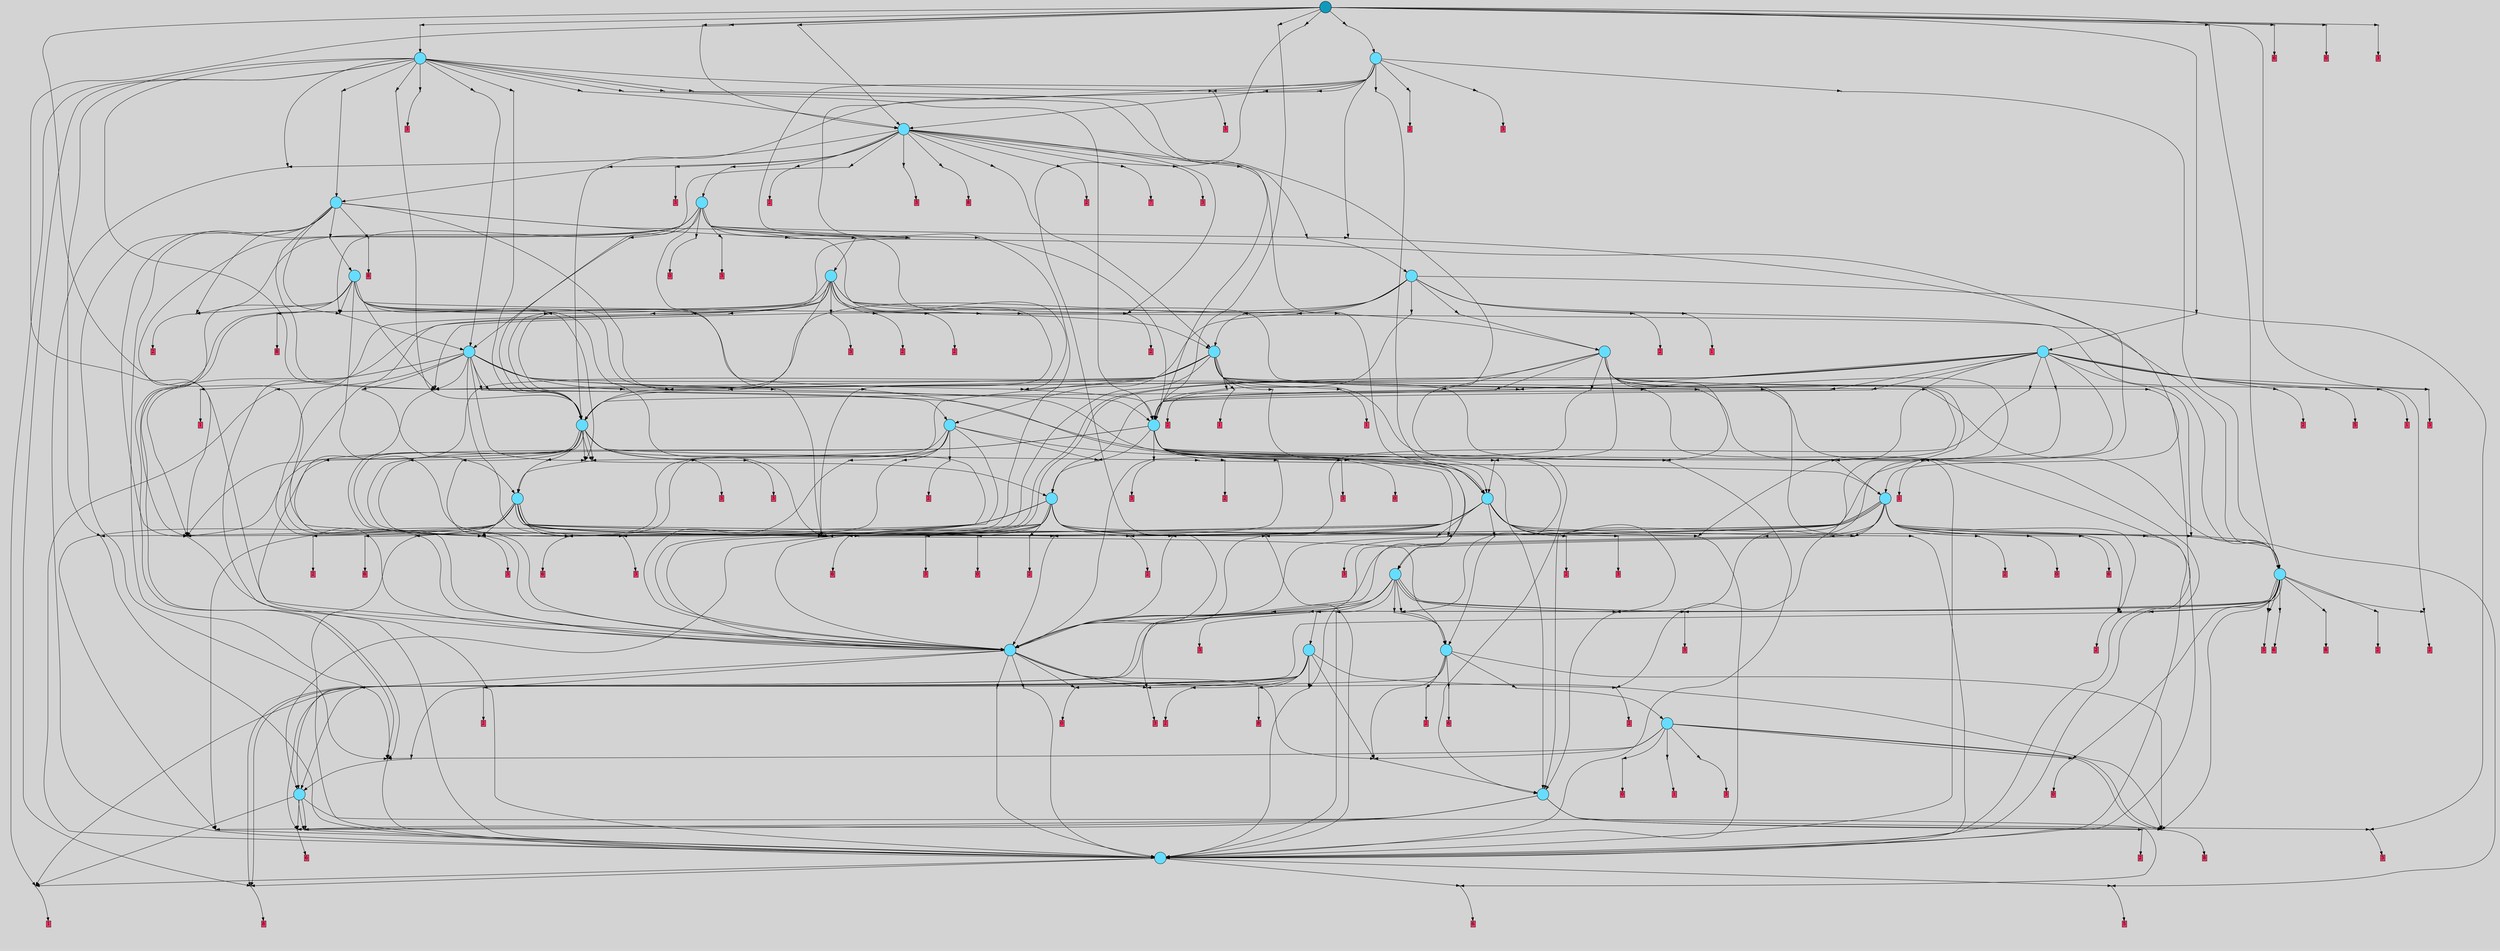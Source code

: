 // File exported with GEGELATI v1.3.1
// On the 2024-07-13 03:20:33
// With the MARL::MarlTPGGraphDotExporter
digraph{
	graph[pad = "0.212, 0.055" bgcolor = lightgray]
	node[shape=circle style = filled label = ""]
		T28 [fillcolor="#66ddff"]
		T52 [fillcolor="#66ddff"]
		T77 [fillcolor="#66ddff"]
		T126 [fillcolor="#66ddff"]
		T138 [fillcolor="#66ddff"]
		T139 [fillcolor="#66ddff"]
		T142 [fillcolor="#66ddff"]
		T190 [fillcolor="#66ddff"]
		T202 [fillcolor="#66ddff"]
		T286 [fillcolor="#66ddff"]
		T292 [fillcolor="#66ddff"]
		T302 [fillcolor="#66ddff"]
		T318 [fillcolor="#66ddff"]
		T358 [fillcolor="#66ddff"]
		T359 [fillcolor="#66ddff"]
		T365 [fillcolor="#66ddff"]
		T396 [fillcolor="#66ddff"]
		T469 [fillcolor="#66ddff"]
		T512 [fillcolor="#66ddff"]
		T540 [fillcolor="#66ddff"]
		T612 [fillcolor="#66ddff"]
		T687 [fillcolor="#66ddff"]
		T718 [fillcolor="#66ddff"]
		T722 [fillcolor="#66ddff"]
		T761 [fillcolor="#66ddff"]
		T864 [fillcolor="#66ddff"]
		T913 [fillcolor="#66ddff"]
		T965 [fillcolor="#66ddff"]
		T998 [fillcolor="#1199bb"]
		P28957 [fillcolor="#cccccc" shape=point] //
		I28957 [shape=box style=invis label="1|0&0|2#2|7&#92;n"]
		P28957 -> I28957[style=invis]
		A13065 [fillcolor="#ff3366" shape=box margin=0.03 width=0 height=0 label="6"]
		T28 -> P28957 -> A13065
		P28958 [fillcolor="#cccccc" shape=point] //
		I28958 [shape=box style=invis label="1|1&3|2#1|0&#92;n4|7&0|2#3|0&#92;n1|1&0|2#3|2&#92;n3|1&3|2#2|5&#92;n4|0&2|2#2|5&#92;n8|6&4|2#4|2&#92;n8|1&1|1#0|0&#92;n4|4&0|4#1|2&#92;n8|6&4|5#2|6&#92;n5|4&0|5#0|1&#92;n"]
		P28958 -> I28958[style=invis]
		A13066 [fillcolor="#ff3366" shape=box margin=0.03 width=0 height=0 label="1"]
		T28 -> P28958 -> A13066
		P28959 [fillcolor="#cccccc" shape=point] //
		I28959 [shape=box style=invis label="5|6&0|5#0|1&#92;n4|0&0|2#3|0&#92;n1|1&3|2#1|0&#92;n1|6&0|2#3|2&#92;n8|6&4|2#4|2&#92;n3|1&3|2#1|5&#92;n8|1&1|1#0|0&#92;n8|6&4|5#2|6&#92;n2|4&4|0#4|6&#92;n0|6&3|1#0|3&#92;n"]
		P28959 -> I28959[style=invis]
		A13067 [fillcolor="#ff3366" shape=box margin=0.03 width=0 height=0 label="8"]
		T28 -> P28959 -> A13067
		P28960 [fillcolor="#cccccc" shape=point] //
		I28960 [shape=box style=invis label="0|5&4|0#3|6&#92;n8|1&0|1#2|4&#92;n0|5&2|2#2|0&#92;n"]
		P28960 -> I28960[style=invis]
		A13068 [fillcolor="#ff3366" shape=box margin=0.03 width=0 height=0 label="5"]
		T28 -> P28960 -> A13068
		T52 -> P28958
		T52 -> P28957
		P28961 [fillcolor="#cccccc" shape=point] //
		I28961 [shape=box style=invis label="4|0&2|1#1|3&#92;n1|3&1|6#4|1&#92;n"]
		P28961 -> I28961[style=invis]
		T52 -> P28961 -> T28
		P28962 [fillcolor="#cccccc" shape=point] //
		I28962 [shape=box style=invis label="1|0&2|2#2|7&#92;n8|3&3|2#3|5&#92;n"]
		P28962 -> I28962[style=invis]
		A13069 [fillcolor="#ff3366" shape=box margin=0.03 width=0 height=0 label="6"]
		T52 -> P28962 -> A13069
		T52 -> P28961
		P28963 [fillcolor="#cccccc" shape=point] //
		I28963 [shape=box style=invis label="6|1&3|1#4|6&#92;n4|0&0|4#0|5&#92;n4|7&2|7#4|1&#92;n1|5&3|0#3|2&#92;n6|4&0|6#1|1&#92;n6|2&4|5#1|3&#92;n"]
		P28963 -> I28963[style=invis]
		A13070 [fillcolor="#ff3366" shape=box margin=0.03 width=0 height=0 label="2"]
		T77 -> P28963 -> A13070
		P28964 [fillcolor="#cccccc" shape=point] //
		I28964 [shape=box style=invis label="0|5&3|6#0|3&#92;n1|0&2|7#2|6&#92;n"]
		P28964 -> I28964[style=invis]
		T77 -> P28964 -> T28
		P28965 [fillcolor="#cccccc" shape=point] //
		I28965 [shape=box style=invis label="2|4&2|2#0|5&#92;n8|3&4|3#0|0&#92;n5|3&1|1#4|6&#92;n2|0&2|7#4|4&#92;n0|1&4|0#2|2&#92;n"]
		P28965 -> I28965[style=invis]
		A13071 [fillcolor="#ff3366" shape=box margin=0.03 width=0 height=0 label="8"]
		T77 -> P28965 -> A13071
		P28966 [fillcolor="#cccccc" shape=point] //
		I28966 [shape=box style=invis label="0|2&2|0#0|7&#92;n1|3&3|4#1|1&#92;n"]
		P28966 -> I28966[style=invis]
		A13072 [fillcolor="#ff3366" shape=box margin=0.03 width=0 height=0 label="3"]
		T77 -> P28966 -> A13072
		T77 -> P28962
		T77 -> P28961
		T126 -> P28965
		P28967 [fillcolor="#cccccc" shape=point] //
		I28967 [shape=box style=invis label="0|5&4|3#1|2&#92;n8|7&4|5#1|1&#92;n0|0&4|0#0|5&#92;n6|4&4|1#1|3&#92;n7|7&0|7#2|4&#92;n1|3&4|3#1|5&#92;n8|4&1|7#4|6&#92;n5|5&3|0#2|2&#92;n3|4&3|0#2|5&#92;n"]
		P28967 -> I28967[style=invis]
		T126 -> P28967 -> T28
		P28968 [fillcolor="#cccccc" shape=point] //
		I28968 [shape=box style=invis label="3|6&3|5#4|0&#92;n7|4&4|6#0|7&#92;n1|5&4|1#2|7&#92;n1|2&3|5#1|2&#92;n3|2&4|2#2|3&#92;n7|1&2|5#0|5&#92;n2|0&1|6#2|1&#92;n3|6&4|4#3|7&#92;n"]
		P28968 -> I28968[style=invis]
		A13073 [fillcolor="#ff3366" shape=box margin=0.03 width=0 height=0 label="0"]
		T126 -> P28968 -> A13073
		P28969 [fillcolor="#cccccc" shape=point] //
		I28969 [shape=box style=invis label="7|1&2|5#0|5&#92;n1|5&4|1#2|7&#92;n1|2&1|5#1|2&#92;n3|2&4|2#2|3&#92;n7|4&4|6#0|7&#92;n6|4&3|4#2|6&#92;n2|0&1|6#2|1&#92;n3|6&4|4#3|7&#92;n"]
		P28969 -> I28969[style=invis]
		A13074 [fillcolor="#ff3366" shape=box margin=0.03 width=0 height=0 label="0"]
		T126 -> P28969 -> A13074
		P28970 [fillcolor="#cccccc" shape=point] //
		I28970 [shape=box style=invis label="5|3&2|1#4|6&#92;n2|4&2|2#0|5&#92;n2|0&2|2#4|4&#92;n6|7&1|5#2|3&#92;n4|4&4|6#3|0&#92;n"]
		P28970 -> I28970[style=invis]
		T126 -> P28970 -> T77
		P28971 [fillcolor="#cccccc" shape=point] //
		I28971 [shape=box style=invis label="6|7&2|6#0|4&#92;n4|5&3|6#2|3&#92;n7|0&2|3#1|6&#92;n"]
		P28971 -> I28971[style=invis]
		A13075 [fillcolor="#ff3366" shape=box margin=0.03 width=0 height=0 label="1"]
		T126 -> P28971 -> A13075
		P28972 [fillcolor="#cccccc" shape=point] //
		I28972 [shape=box style=invis label="8|4&1|7#3|7&#92;n7|0&2|1#0|5&#92;n4|6&0|6#2|7&#92;n1|3&2|3#2|3&#92;n"]
		P28972 -> I28972[style=invis]
		A13076 [fillcolor="#ff3366" shape=box margin=0.03 width=0 height=0 label="3"]
		T126 -> P28972 -> A13076
		T126 -> P28965
		P28973 [fillcolor="#cccccc" shape=point] //
		I28973 [shape=box style=invis label="4|4&3|0#0|7&#92;n3|1&1|4#3|3&#92;n6|2&4|5#1|3&#92;n4|0&1|6#3|2&#92;n0|6&3|1#4|6&#92;n6|4&2|6#1|1&#92;n"]
		P28973 -> I28973[style=invis]
		A13077 [fillcolor="#ff3366" shape=box margin=0.03 width=0 height=0 label="2"]
		T138 -> P28973 -> A13077
		P28974 [fillcolor="#cccccc" shape=point] //
		I28974 [shape=box style=invis label="6|6&2|6#4|0&#92;n1|0&2|7#2|6&#92;n0|5&3|1#0|3&#92;n"]
		P28974 -> I28974[style=invis]
		T138 -> P28974 -> T28
		P28975 [fillcolor="#cccccc" shape=point] //
		I28975 [shape=box style=invis label="2|4&2|2#0|0&#92;n0|1&4|0#2|2&#92;n5|3&1|1#4|6&#92;n2|0&2|7#4|4&#92;n8|3&4|3#0|0&#92;n"]
		P28975 -> I28975[style=invis]
		A13078 [fillcolor="#ff3366" shape=box margin=0.03 width=0 height=0 label="8"]
		T138 -> P28975 -> A13078
		P28976 [fillcolor="#cccccc" shape=point] //
		I28976 [shape=box style=invis label="1|5&1|7#3|3&#92;n5|0&4|0#4|7&#92;n6|6&1|7#1|7&#92;n8|7&4|6#3|5&#92;n0|7&2|6#1|1&#92;n8|5&2|5#3|1&#92;n7|7&4|7#1|1&#92;n7|2&3|5#0|4&#92;n2|4&2|5#4|5&#92;n"]
		P28976 -> I28976[style=invis]
		T138 -> P28976 -> T52
		P28977 [fillcolor="#cccccc" shape=point] //
		I28977 [shape=box style=invis label="3|6&3|5#4|0&#92;n7|4&4|6#0|7&#92;n1|5&4|1#2|7&#92;n3|6&4|4#3|7&#92;n3|2&4|6#2|3&#92;n7|1&2|5#0|5&#92;n2|0&1|6#2|1&#92;n1|2&3|5#1|2&#92;n"]
		P28977 -> I28977[style=invis]
		A13079 [fillcolor="#ff3366" shape=box margin=0.03 width=0 height=0 label="0"]
		T138 -> P28977 -> A13079
		T138 -> P28970
		P28978 [fillcolor="#cccccc" shape=point] //
		I28978 [shape=box style=invis label="7|0&2|1#0|5&#92;n3|1&3|3#4|6&#92;n8|4&1|7#3|7&#92;n4|6&0|6#2|7&#92;n1|3&1|3#2|3&#92;n"]
		P28978 -> I28978[style=invis]
		A13080 [fillcolor="#ff3366" shape=box margin=0.03 width=0 height=0 label="3"]
		T138 -> P28978 -> A13080
		P28979 [fillcolor="#cccccc" shape=point] //
		I28979 [shape=box style=invis label="8|7&2|6#0|3&#92;n7|0&1|5#2|6&#92;n8|3&4|3#0|0&#92;n2|4&2|2#0|5&#92;n2|0&2|7#4|4&#92;n5|1&2|4#0|6&#92;n0|1&4|0#2|2&#92;n"]
		P28979 -> I28979[style=invis]
		A13081 [fillcolor="#ff3366" shape=box margin=0.03 width=0 height=0 label="2"]
		T138 -> P28979 -> A13081
		T138 -> P28962
		P28980 [fillcolor="#cccccc" shape=point] //
		I28980 [shape=box style=invis label="6|4&2|6#4|0&#92;n0|5&3|1#0|3&#92;n1|0&2|7#2|6&#92;n"]
		P28980 -> I28980[style=invis]
		T139 -> P28980 -> T28
		T139 -> P28965
		T139 -> P28977
		T139 -> P28970
		T139 -> P28978
		P28981 [fillcolor="#cccccc" shape=point] //
		I28981 [shape=box style=invis label="6|6&1|7#3|7&#92;n1|5&1|7#3|3&#92;n5|0&4|0#4|7&#92;n2|4&2|5#4|5&#92;n0|7&2|6#1|1&#92;n8|5&2|5#3|1&#92;n7|7&4|7#1|6&#92;n7|2&3|5#0|4&#92;n6|4&2|0#2|4&#92;n"]
		P28981 -> I28981[style=invis]
		T139 -> P28981 -> T52
		P28982 [fillcolor="#cccccc" shape=point] //
		I28982 [shape=box style=invis label="7|0&1|1#2|6&#92;n8|3&4|3#0|0&#92;n2|4&2|2#0|5&#92;n2|0&2|7#4|4&#92;n0|1&4|0#2|2&#92;n5|1&2|4#0|6&#92;n"]
		P28982 -> I28982[style=invis]
		A13082 [fillcolor="#ff3366" shape=box margin=0.03 width=0 height=0 label="2"]
		T139 -> P28982 -> A13082
		P28983 [fillcolor="#cccccc" shape=point] //
		I28983 [shape=box style=invis label="1|6&1|6#4|1&#92;n"]
		P28983 -> I28983[style=invis]
		T139 -> P28983 -> T28
		T142 -> P28965
		T142 -> P28970
		P28984 [fillcolor="#cccccc" shape=point] //
		I28984 [shape=box style=invis label="3|6&0|7#1|5&#92;n1|2&3|1#0|0&#92;n4|0&4|3#3|1&#92;n"]
		P28984 -> I28984[style=invis]
		T142 -> P28984 -> T126
		P28985 [fillcolor="#cccccc" shape=point] //
		I28985 [shape=box style=invis label="4|3&4|2#0|5&#92;n8|0&0|7#4|1&#92;n"]
		P28985 -> I28985[style=invis]
		A13083 [fillcolor="#ff3366" shape=box margin=0.03 width=0 height=0 label="6"]
		T142 -> P28985 -> A13083
		P28986 [fillcolor="#cccccc" shape=point] //
		I28986 [shape=box style=invis label="6|2&4|5#1|3&#92;n4|0&0|4#0|5&#92;n4|7&2|7#4|1&#92;n3|1&3|0#1|6&#92;n1|5&3|4#3|2&#92;n6|1&3|1#4|6&#92;n"]
		P28986 -> I28986[style=invis]
		A13084 [fillcolor="#ff3366" shape=box margin=0.03 width=0 height=0 label="2"]
		T142 -> P28986 -> A13084
		T142 -> P28958
		P28987 [fillcolor="#cccccc" shape=point] //
		I28987 [shape=box style=invis label="6|1&3|1#4|6&#92;n1|5&3|0#3|2&#92;n4|7&0|7#4|1&#92;n6|2&4|5#1|3&#92;n0|4&0|6#1|1&#92;n3|0&0|4#0|5&#92;n"]
		P28987 -> I28987[style=invis]
		A13085 [fillcolor="#ff3366" shape=box margin=0.03 width=0 height=0 label="2"]
		T190 -> P28987 -> A13085
		P28988 [fillcolor="#cccccc" shape=point] //
		I28988 [shape=box style=invis label="2|4&2|2#0|5&#92;n2|4&1|6#0|0&#92;n0|1&4|0#2|2&#92;n5|3&1|1#4|6&#92;n2|0&2|7#4|6&#92;n8|3&4|3#0|0&#92;n"]
		P28988 -> I28988[style=invis]
		A13086 [fillcolor="#ff3366" shape=box margin=0.03 width=0 height=0 label="2"]
		T190 -> P28988 -> A13086
		P28989 [fillcolor="#cccccc" shape=point] //
		I28989 [shape=box style=invis label="6|0&3|7#2|6&#92;n1|7&3|1#1|1&#92;n"]
		P28989 -> I28989[style=invis]
		A13087 [fillcolor="#ff3366" shape=box margin=0.03 width=0 height=0 label="6"]
		T190 -> P28989 -> A13087
		P28990 [fillcolor="#cccccc" shape=point] //
		I28990 [shape=box style=invis label="5|0&4|0#4|7&#92;n3|3&0|4#4|4&#92;n7|5&3|5#0|4&#92;n8|7&4|6#3|5&#92;n4|0&4|2#2|2&#92;n4|7&4|7#1|1&#92;n8|5&3|5#3|0&#92;n6|6&1|7#1|7&#92;n2|4&2|5#4|5&#92;n"]
		P28990 -> I28990[style=invis]
		T190 -> P28990 -> T52
		P28991 [fillcolor="#cccccc" shape=point] //
		I28991 [shape=box style=invis label="5|3&4|1#4|6&#92;n7|3&4|1#2|3&#92;n2|4&2|2#0|5&#92;n4|4&4|6#3|0&#92;n6|7&1|5#2|3&#92;n2|0&2|2#4|4&#92;n"]
		P28991 -> I28991[style=invis]
		A13088 [fillcolor="#ff3366" shape=box margin=0.03 width=0 height=0 label="3"]
		T190 -> P28991 -> A13088
		T190 -> P28968
		P28992 [fillcolor="#cccccc" shape=point] //
		I28992 [shape=box style=invis label="8|5&4|1#2|6&#92;n0|4&2|5#2|4&#92;n4|2&3|6#4|3&#92;n4|1&3|1#0|5&#92;n5|6&3|5#3|0&#92;n7|0&0|5#1|2&#92;n5|4&1|5#0|4&#92;n3|5&0|3#0|2&#92;n3|0&0|2#3|1&#92;n3|1&0|5#1|5&#92;n"]
		P28992 -> I28992[style=invis]
		A13089 [fillcolor="#ff3366" shape=box margin=0.03 width=0 height=0 label="8"]
		T190 -> P28992 -> A13089
		T190 -> P28959
		P28993 [fillcolor="#cccccc" shape=point] //
		I28993 [shape=box style=invis label="1|1&3|1#2|6&#92;n4|4&3|3#2|6&#92;n4|0&0|4#0|5&#92;n6|2&4|5#1|3&#92;n"]
		P28993 -> I28993[style=invis]
		A13090 [fillcolor="#ff3366" shape=box margin=0.03 width=0 height=0 label="2"]
		T190 -> P28993 -> A13090
		T190 -> P28965
		P28994 [fillcolor="#cccccc" shape=point] //
		I28994 [shape=box style=invis label="8|4&1|7#3|7&#92;n7|0&2|1#0|5&#92;n1|3&2|3#4|3&#92;n4|6&0|6#2|7&#92;n"]
		P28994 -> I28994[style=invis]
		A13091 [fillcolor="#ff3366" shape=box margin=0.03 width=0 height=0 label="3"]
		T190 -> P28994 -> A13091
		T190 -> P28959
		T190 -> P28994
		P28995 [fillcolor="#cccccc" shape=point] //
		I28995 [shape=box style=invis label="6|4&2|6#1|1&#92;n3|1&1|4#3|3&#92;n6|2&4|5#1|3&#92;n4|0&1|6#3|2&#92;n0|6&3|1#4|6&#92;n4|4&3|0#0|3&#92;n"]
		P28995 -> I28995[style=invis]
		T202 -> P28995 -> T142
		P28996 [fillcolor="#cccccc" shape=point] //
		I28996 [shape=box style=invis label="2|5&2|0#4|7&#92;n6|3&2|3#3|7&#92;n5|0&3|7#4|5&#92;n6|1&1|7#3|7&#92;n1|2&3|4#0|1&#92;n8|5&0|0#4|4&#92;n"]
		P28996 -> I28996[style=invis]
		A13092 [fillcolor="#ff3366" shape=box margin=0.03 width=0 height=0 label="3"]
		T202 -> P28996 -> A13092
		P28997 [fillcolor="#cccccc" shape=point] //
		I28997 [shape=box style=invis label="4|3&2|4#3|6&#92;n1|3&1|6#4|1&#92;n4|0&2|1#1|3&#92;n"]
		P28997 -> I28997[style=invis]
		T202 -> P28997 -> T28
		T202 -> P28991
		P28998 [fillcolor="#cccccc" shape=point] //
		I28998 [shape=box style=invis label="3|4&2|2#0|5&#92;n0|6&2|5#3|6&#92;n4|4&4|6#1|0&#92;n5|0&2|5#4|7&#92;n0|7&2|5#2|3&#92;n"]
		P28998 -> I28998[style=invis]
		T202 -> P28998 -> T77
		P28999 [fillcolor="#cccccc" shape=point] //
		I28999 [shape=box style=invis label="3|3&3|5#1|1&#92;n4|0&4|1#1|6&#92;n7|6&0|5#1|6&#92;n1|1&4|6#1|4&#92;n8|2&1|7#2|1&#92;n"]
		P28999 -> I28999[style=invis]
		T202 -> P28999 -> T138
		P29000 [fillcolor="#cccccc" shape=point] //
		I29000 [shape=box style=invis label="4|5&3|6#2|2&#92;n1|3&0|2#2|4&#92;n2|0&4|6#0|3&#92;n"]
		P29000 -> I29000[style=invis]
		T202 -> P29000 -> T139
		T202 -> P28991
		T202 -> P28978
		P29001 [fillcolor="#cccccc" shape=point] //
		I29001 [shape=box style=invis label="3|4&4|1#3|7&#92;n1|0&3|5#2|7&#92;n1|2&3|3#3|5&#92;n0|6&4|3#2|0&#92;n"]
		P29001 -> I29001[style=invis]
		T202 -> P29001 -> T142
		P29002 [fillcolor="#cccccc" shape=point] //
		I29002 [shape=box style=invis label="5|5&0|0#1|3&#92;n2|0&2|7#4|6&#92;n6|1&4|4#3|0&#92;n8|3&4|3#0|0&#92;n2|5&0|2#0|1&#92;n0|1&4|0#2|2&#92;n2|4&2|2#2|5&#92;n0|0&2|6#2|5&#92;n"]
		P29002 -> I29002[style=invis]
		A13093 [fillcolor="#ff3366" shape=box margin=0.03 width=0 height=0 label="2"]
		T286 -> P29002 -> A13093
		P29003 [fillcolor="#cccccc" shape=point] //
		I29003 [shape=box style=invis label="7|4&0|3#2|0&#92;n6|1&1|4#3|0&#92;n7|0&4|4#3|1&#92;n"]
		P29003 -> I29003[style=invis]
		A13094 [fillcolor="#ff3366" shape=box margin=0.03 width=0 height=0 label="6"]
		T286 -> P29003 -> A13094
		P29004 [fillcolor="#cccccc" shape=point] //
		I29004 [shape=box style=invis label="5|0&4|0#4|7&#92;n2|4&2|5#4|2&#92;n7|5&3|5#0|4&#92;n8|7&4|6#3|5&#92;n4|0&4|2#2|2&#92;n4|7&4|7#1|1&#92;n6|6&1|7#1|7&#92;n3|3&0|4#4|4&#92;n"]
		P29004 -> I29004[style=invis]
		T286 -> P29004 -> T52
		P29005 [fillcolor="#cccccc" shape=point] //
		I29005 [shape=box style=invis label="8|7&1|2#2|1&#92;n2|4&2|2#0|5&#92;n2|0&2|2#4|6&#92;n8|3&4|1#2|3&#92;n4|4&4|6#3|0&#92;n"]
		P29005 -> I29005[style=invis]
		A13095 [fillcolor="#ff3366" shape=box margin=0.03 width=0 height=0 label="3"]
		T286 -> P29005 -> A13095
		P29006 [fillcolor="#cccccc" shape=point] //
		I29006 [shape=box style=invis label="1|2&0|0#1|2&#92;n1|6&0|7#4|5&#92;n4|0&1|5#2|7&#92;n7|1&4|6#2|4&#92;n"]
		P29006 -> I29006[style=invis]
		T286 -> P29006 -> T142
		P29007 [fillcolor="#cccccc" shape=point] //
		I29007 [shape=box style=invis label="4|0&4|6#3|6&#92;n"]
		P29007 -> I29007[style=invis]
		T286 -> P29007 -> T139
		P29008 [fillcolor="#cccccc" shape=point] //
		I29008 [shape=box style=invis label="8|4&1|7#1|2&#92;n6|0&2|1#1|3&#92;n"]
		P29008 -> I29008[style=invis]
		T286 -> P29008 -> T28
		P29009 [fillcolor="#cccccc" shape=point] //
		I29009 [shape=box style=invis label="0|5&4|3#1|2&#92;n8|7&4|5#1|1&#92;n0|4&0|4#3|0&#92;n0|0&4|0#0|5&#92;n5|5&3|0#2|2&#92;n7|7&0|7#2|4&#92;n1|3&4|3#4|5&#92;n8|4&1|7#4|6&#92;n6|4&4|1#1|3&#92;n3|4&3|0#2|5&#92;n"]
		P29009 -> I29009[style=invis]
		T286 -> P29009 -> T28
		P29010 [fillcolor="#cccccc" shape=point] //
		I29010 [shape=box style=invis label="5|3&4|1#4|6&#92;n8|7&1|2#1|5&#92;n2|4&2|2#0|5&#92;n2|0&2|2#4|1&#92;n4|4&4|6#3|0&#92;n"]
		P29010 -> I29010[style=invis]
		A13096 [fillcolor="#ff3366" shape=box margin=0.03 width=0 height=0 label="3"]
		T286 -> P29010 -> A13096
		P29011 [fillcolor="#cccccc" shape=point] //
		I29011 [shape=box style=invis label="2|0&2|6#4|4&#92;n2|6&0|3#2|0&#92;n2|7&4|6#4|0&#92;n"]
		P29011 -> I29011[style=invis]
		T286 -> P29011 -> T139
		P29012 [fillcolor="#cccccc" shape=point] //
		I29012 [shape=box style=invis label="3|1&4|2#3|7&#92;n7|0&2|1#4|5&#92;n"]
		P29012 -> I29012[style=invis]
		A13097 [fillcolor="#ff3366" shape=box margin=0.03 width=0 height=0 label="6"]
		T286 -> P29012 -> A13097
		P29013 [fillcolor="#cccccc" shape=point] //
		I29013 [shape=box style=invis label="7|0&4|3#1|1&#92;n"]
		P29013 -> I29013[style=invis]
		T286 -> P29013 -> T28
		T286 -> P29011
		T286 -> P28964
		T286 -> P29007
		P29014 [fillcolor="#cccccc" shape=point] //
		I29014 [shape=box style=invis label="1|4&4|2#1|5&#92;n0|3&4|7#2|2&#92;n2|4&1|2#0|5&#92;n4|0&2|7#2|5&#92;n"]
		P29014 -> I29014[style=invis]
		A13098 [fillcolor="#ff3366" shape=box margin=0.03 width=0 height=0 label="2"]
		T292 -> P29014 -> A13098
		T292 -> P29004
		T292 -> P29005
		P29015 [fillcolor="#cccccc" shape=point] //
		I29015 [shape=box style=invis label="6|6&4|6#2|3&#92;n6|7&0|3#3|1&#92;n7|0&4|4#4|1&#92;n"]
		P29015 -> I29015[style=invis]
		T292 -> P29015 -> T142
		P29016 [fillcolor="#cccccc" shape=point] //
		I29016 [shape=box style=invis label="4|0&4|6#3|6&#92;n6|4&2|7#2|1&#92;n"]
		P29016 -> I29016[style=invis]
		T292 -> P29016 -> T139
		P29017 [fillcolor="#cccccc" shape=point] //
		I29017 [shape=box style=invis label="2|0&2|5#1|3&#92;n6|6&4|7#4|1&#92;n"]
		P29017 -> I29017[style=invis]
		T292 -> P29017 -> T28
		T292 -> P29011
		T292 -> P29012
		T292 -> P29013
		P29018 [fillcolor="#cccccc" shape=point] //
		I29018 [shape=box style=invis label="1|3&3|0#3|2&#92;n6|2&1|5#1|3&#92;n3|0&0|4#0|5&#92;n4|6&0|7#4|1&#92;n0|4&0|6#1|1&#92;n"]
		P29018 -> I29018[style=invis]
		A13099 [fillcolor="#ff3366" shape=box margin=0.03 width=0 height=0 label="2"]
		T292 -> P29018 -> A13099
		P29019 [fillcolor="#cccccc" shape=point] //
		I29019 [shape=box style=invis label="6|0&2|1#1|3&#92;n"]
		P29019 -> I29019[style=invis]
		T292 -> P29019 -> T28
		T292 -> P28998
		P29020 [fillcolor="#cccccc" shape=point] //
		I29020 [shape=box style=invis label="6|3&2|3#3|7&#92;n5|4&0|4#0|2&#92;n7|7&3|3#4|4&#92;n6|1&4|7#3|7&#92;n5|0&3|7#4|5&#92;n8|5&0|0#2|4&#92;n"]
		P29020 -> I29020[style=invis]
		A13100 [fillcolor="#ff3366" shape=box margin=0.03 width=0 height=0 label="3"]
		T292 -> P29020 -> A13100
		P29021 [fillcolor="#cccccc" shape=point] //
		I29021 [shape=box style=invis label="2|1&4|6#4|0&#92;n2|0&2|6#4|4&#92;n"]
		P29021 -> I29021[style=invis]
		T292 -> P29021 -> T139
		T302 -> P29014
		P29022 [fillcolor="#cccccc" shape=point] //
		I29022 [shape=box style=invis label="7|4&0|3#2|0&#92;n7|0&4|4#3|1&#92;n6|1&1|4#3|0&#92;n2|2&1|0#3|1&#92;n"]
		P29022 -> I29022[style=invis]
		A13101 [fillcolor="#ff3366" shape=box margin=0.03 width=0 height=0 label="6"]
		T302 -> P29022 -> A13101
		T302 -> P29004
		P29023 [fillcolor="#cccccc" shape=point] //
		I29023 [shape=box style=invis label="6|1&0|2#0|6&#92;n7|3&1|2#3|0&#92;n0|0&2|2#4|4&#92;n"]
		P29023 -> I29023[style=invis]
		A13102 [fillcolor="#ff3366" shape=box margin=0.03 width=0 height=0 label="3"]
		T302 -> P29023 -> A13102
		T302 -> P28964
		T302 -> P29016
		P29024 [fillcolor="#cccccc" shape=point] //
		I29024 [shape=box style=invis label="1|2&0|3#3|0&#92;n5|0&1|4#0|5&#92;n0|7&0|7#0|4&#92;n0|0&3|7#0|2&#92;n3|4&3|0#2|5&#92;n"]
		P29024 -> I29024[style=invis]
		A13103 [fillcolor="#ff3366" shape=box margin=0.03 width=0 height=0 label="0"]
		T302 -> P29024 -> A13103
		T302 -> P29011
		T302 -> P29012
		T302 -> P28987
		T302 -> P29019
		P29025 [fillcolor="#cccccc" shape=point] //
		I29025 [shape=box style=invis label="8|6&0|4#1|2&#92;n6|4&0|6#1|1&#92;n1|5&0|7#4|6&#92;n8|7&2|2#4|1&#92;n4|0&0|4#0|5&#92;n"]
		P29025 -> I29025[style=invis]
		A13104 [fillcolor="#ff3366" shape=box margin=0.03 width=0 height=0 label="2"]
		T302 -> P29025 -> A13104
		T302 -> P29010
		P29026 [fillcolor="#cccccc" shape=point] //
		I29026 [shape=box style=invis label="2|7&4|6#4|0&#92;n8|0&2|6#4|4&#92;n"]
		P29026 -> I29026[style=invis]
		T302 -> P29026 -> T139
		T318 -> P28987
		P29027 [fillcolor="#cccccc" shape=point] //
		I29027 [shape=box style=invis label="2|0&3|5#2|4&#92;n5|5&3|4#2|0&#92;n2|2&2|7#4|0&#92;n3|6&2|5#1|2&#92;n8|6&0|7#4|1&#92;n"]
		P29027 -> I29027[style=invis]
		A13105 [fillcolor="#ff3366" shape=box margin=0.03 width=0 height=0 label="2"]
		T318 -> P29027 -> A13105
		T318 -> P29004
		P29028 [fillcolor="#cccccc" shape=point] //
		I29028 [shape=box style=invis label="5|5&3|5#3|5&#92;n5|2&4|4#3|7&#92;n7|4&4|6#0|7&#92;n8|3&1|7#3|4&#92;n3|6&3|1#3|0&#92;n6|0&3|2#2|3&#92;n7|1&4|5#0|5&#92;n8|3&2|6#3|3&#92;n1|5&4|7#2|7&#92;n"]
		P29028 -> I29028[style=invis]
		A13106 [fillcolor="#ff3366" shape=box margin=0.03 width=0 height=0 label="0"]
		T318 -> P29028 -> A13106
		T318 -> P29007
		P29029 [fillcolor="#cccccc" shape=point] //
		I29029 [shape=box style=invis label="4|0&3|7#4|7&#92;n8|4&0|6#1|6&#92;n3|5&2|0#1|6&#92;n"]
		P29029 -> I29029[style=invis]
		A13107 [fillcolor="#ff3366" shape=box margin=0.03 width=0 height=0 label="6"]
		T318 -> P29029 -> A13107
		P29030 [fillcolor="#cccccc" shape=point] //
		I29030 [shape=box style=invis label="2|4&2|2#0|5&#92;n8|7&1|2#1|1&#92;n5|3&4|1#4|6&#92;n2|0&2|2#4|1&#92;n4|4&4|6#3|0&#92;n8|1&3|1#4|7&#92;n"]
		P29030 -> I29030[style=invis]
		A13108 [fillcolor="#ff3366" shape=box margin=0.03 width=0 height=0 label="3"]
		T318 -> P29030 -> A13108
		P29031 [fillcolor="#cccccc" shape=point] //
		I29031 [shape=box style=invis label="8|0&2|6#4|4&#92;n2|7&2|6#4|0&#92;n5|4&3|5#2|3&#92;n7|3&3|2#2|0&#92;n"]
		P29031 -> I29031[style=invis]
		T318 -> P29031 -> T139
		P29032 [fillcolor="#cccccc" shape=point] //
		I29032 [shape=box style=invis label="0|5&3|1#2|3&#92;n7|1&1|4#3|0&#92;n6|5&2|6#4|0&#92;n"]
		P29032 -> I29032[style=invis]
		T318 -> P29032 -> T28
		P29033 [fillcolor="#cccccc" shape=point] //
		I29033 [shape=box style=invis label="2|4&2|2#0|6&#92;n5|3&2|1#4|6&#92;n1|0&2|2#4|4&#92;n1|2&2|4#2|6&#92;n7|6&1|1#1|7&#92;n"]
		P29033 -> I29033[style=invis]
		T318 -> P29033 -> T190
		T318 -> P29007
		T318 -> P28960
		P29034 [fillcolor="#cccccc" shape=point] //
		I29034 [shape=box style=invis label="1|5&4|3#2|1&#92;n6|4&4|0#1|7&#92;n1|3&2|4#4|5&#92;n5|0&4|7#1|6&#92;n"]
		P29034 -> I29034[style=invis]
		T318 -> P29034 -> T139
		P29035 [fillcolor="#cccccc" shape=point] //
		I29035 [shape=box style=invis label="8|5&4|1#2|6&#92;n0|4&2|5#2|4&#92;n4|2&3|6#4|3&#92;n4|1&3|1#0|5&#92;n5|4&1|5#0|4&#92;n3|5&0|3#0|2&#92;n0|0&1|5#2|2&#92;n0|1&0|5#1|5&#92;n3|0&3|2#3|1&#92;n"]
		P29035 -> I29035[style=invis]
		T318 -> P29035 -> T202
		T318 -> P29030
		P29036 [fillcolor="#cccccc" shape=point] //
		I29036 [shape=box style=invis label="2|7&4|6#4|0&#92;n2|0&2|6#1|4&#92;n"]
		P29036 -> I29036[style=invis]
		T358 -> P29036 -> T302
		P29037 [fillcolor="#cccccc" shape=point] //
		I29037 [shape=box style=invis label="6|4&0|0#3|5&#92;n8|0&1|5#1|5&#92;n3|2&3|2#2|2&#92;n2|0&2|5#4|4&#92;n7|0&3|6#1|4&#92;n0|4&3|0#3|1&#92;n4|6&4|1#1|2&#92;n0|5&2|1#4|0&#92;n1|3&1|1#2|2&#92;n"]
		P29037 -> I29037[style=invis]
		A13109 [fillcolor="#ff3366" shape=box margin=0.03 width=0 height=0 label="3"]
		T358 -> P29037 -> A13109
		P29038 [fillcolor="#cccccc" shape=point] //
		I29038 [shape=box style=invis label="2|0&2|7#4|4&#92;n8|3&4|3#0|0&#92;n2|4&2|2#0|5&#92;n7|0&1|1#2|6&#92;n0|1&4|0#2|2&#92;n5|0&2|4#0|6&#92;n"]
		P29038 -> I29038[style=invis]
		A13110 [fillcolor="#ff3366" shape=box margin=0.03 width=0 height=0 label="2"]
		T358 -> P29038 -> A13110
		T358 -> P28974
		P29039 [fillcolor="#cccccc" shape=point] //
		I29039 [shape=box style=invis label="7|0&1|3#1|1&#92;n"]
		P29039 -> I29039[style=invis]
		T358 -> P29039 -> T28
		P29040 [fillcolor="#cccccc" shape=point] //
		I29040 [shape=box style=invis label="3|2&3|4#0|4&#92;n7|0&3|7#4|1&#92;n0|1&3|0#3|7&#92;n7|7&4|7#1|7&#92;n5|4&4|6#3|0&#92;n6|1&3|2#2|2&#92;n6|5&1|3#0|7&#92;n"]
		P29040 -> I29040[style=invis]
		T358 -> P29040 -> T318
		P29041 [fillcolor="#cccccc" shape=point] //
		I29041 [shape=box style=invis label="3|5&4|7#2|4&#92;n7|6&0|5#0|1&#92;n1|1&3|2#1|0&#92;n3|0&0|2#0|0&#92;n0|6&3|1#3|3&#92;n3|1&1|2#1|5&#92;n4|4&1|1#1|5&#92;n2|4&4|0#4|6&#92;n8|1&1|1#0|0&#92;n"]
		P29041 -> I29041[style=invis]
		A13111 [fillcolor="#ff3366" shape=box margin=0.03 width=0 height=0 label="1"]
		T358 -> P29041 -> A13111
		P29042 [fillcolor="#cccccc" shape=point] //
		I29042 [shape=box style=invis label="2|6&0|3#2|2&#92;n2|0&2|6#4|4&#92;n"]
		P29042 -> I29042[style=invis]
		T358 -> P29042 -> T292
		T358 -> P29026
		P29043 [fillcolor="#cccccc" shape=point] //
		I29043 [shape=box style=invis label="4|5&0|0#4|4&#92;n1|2&3|4#0|4&#92;n1|4&0|0#3|1&#92;n3|0&3|7#4|5&#92;n2|4&2|7#0|1&#92;n"]
		P29043 -> I29043[style=invis]
		A13112 [fillcolor="#ff3366" shape=box margin=0.03 width=0 height=0 label="3"]
		T358 -> P29043 -> A13112
		T358 -> P29005
		P29044 [fillcolor="#cccccc" shape=point] //
		I29044 [shape=box style=invis label="5|5&3|5#3|5&#92;n5|1&4|4#3|7&#92;n6|0&3|2#2|3&#92;n3|6&3|1#3|0&#92;n7|4&4|6#0|7&#92;n7|1&4|5#0|5&#92;n8|3&2|6#3|3&#92;n1|5&4|7#2|7&#92;n"]
		P29044 -> I29044[style=invis]
		A13113 [fillcolor="#ff3366" shape=box margin=0.03 width=0 height=0 label="0"]
		T358 -> P29044 -> A13113
		P29045 [fillcolor="#cccccc" shape=point] //
		I29045 [shape=box style=invis label="8|2&4|6#2|7&#92;n5|7&2|2#1|2&#92;n0|3&4|6#4|0&#92;n1|5&2|1#3|4&#92;n8|6&3|6#2|4&#92;n5|3&4|2#4|2&#92;n7|0&2|6#3|7&#92;n6|7&0|4#0|1&#92;n"]
		P29045 -> I29045[style=invis]
		T358 -> P29045 -> T139
		T359 -> P29036
		P29046 [fillcolor="#cccccc" shape=point] //
		I29046 [shape=box style=invis label="6|6&1|1#3|0&#92;n5|3&1|6#1|0&#92;n7|0&4|6#4|6&#92;n"]
		P29046 -> I29046[style=invis]
		T359 -> P29046 -> T139
		T359 -> P29011
		P29047 [fillcolor="#cccccc" shape=point] //
		I29047 [shape=box style=invis label="5|0&3|7#4|5&#92;n2|5&2|0#4|7&#92;n6|3&2|3#3|7&#92;n6|1&1|7#3|7&#92;n8|5&0|0#4|4&#92;n6|7&1|4#0|0&#92;n"]
		P29047 -> I29047[style=invis]
		T359 -> P29047 -> T286
		P29048 [fillcolor="#cccccc" shape=point] //
		I29048 [shape=box style=invis label="6|0&3|2#3|0&#92;n4|4&3|1#3|0&#92;n2|0&2|6#4|1&#92;n"]
		P29048 -> I29048[style=invis]
		T359 -> P29048 -> T139
		T359 -> P29030
		T359 -> P29012
		P29049 [fillcolor="#cccccc" shape=point] //
		I29049 [shape=box style=invis label="1|5&3|0#3|2&#92;n3|0&2|4#1|3&#92;n6|1&3|1#4|6&#92;n3|0&0|0#0|5&#92;n5|4&0|6#1|1&#92;n6|2&4|5#1|3&#92;n"]
		P29049 -> I29049[style=invis]
		A13114 [fillcolor="#ff3366" shape=box margin=0.03 width=0 height=0 label="2"]
		T359 -> P29049 -> A13114
		P29050 [fillcolor="#cccccc" shape=point] //
		I29050 [shape=box style=invis label="2|0&2|6#1|4&#92;n2|7&4|6#4|1&#92;n"]
		P29050 -> I29050[style=invis]
		T365 -> P29050 -> T302
		P29051 [fillcolor="#cccccc" shape=point] //
		I29051 [shape=box style=invis label="1|6&0|6#4|0&#92;n8|3&4|1#2|1&#92;n2|4&2|2#0|5&#92;n2|0&2|2#4|2&#92;n"]
		P29051 -> I29051[style=invis]
		A13115 [fillcolor="#ff3366" shape=box margin=0.03 width=0 height=0 label="3"]
		T365 -> P29051 -> A13115
		P29052 [fillcolor="#cccccc" shape=point] //
		I29052 [shape=box style=invis label="5|4&1|6#1|0&#92;n1|6&2|3#1|7&#92;n7|0&4|6#4|6&#92;n"]
		P29052 -> I29052[style=invis]
		T365 -> P29052 -> T139
		T365 -> P29011
		P29053 [fillcolor="#cccccc" shape=point] //
		I29053 [shape=box style=invis label="8|6&2|2#0|2&#92;n0|5&3|6#0|3&#92;n1|4&2|7#2|6&#92;n"]
		P29053 -> I29053[style=invis]
		T365 -> P29053 -> T28
		T365 -> P29047
		P29054 [fillcolor="#cccccc" shape=point] //
		I29054 [shape=box style=invis label="2|0&2|6#4|1&#92;n4|4&3|1#3|0&#92;n"]
		P29054 -> I29054[style=invis]
		T365 -> P29054 -> T139
		P29055 [fillcolor="#cccccc" shape=point] //
		I29055 [shape=box style=invis label="6|2&1|3#3|3&#92;n4|1&3|1#4|3&#92;n7|7&4|7#1|7&#92;n7|0&3|3#0|1&#92;n1|6&3|2#2|3&#92;n0|4&2|6#1|6&#92;n3|6&3|4#4|1&#92;n1|3&3|3#0|4&#92;n7|0&0|7#3|6&#92;n3|2&4|4#0|4&#92;n"]
		P29055 -> I29055[style=invis]
		T365 -> P29055 -> T318
		P29056 [fillcolor="#cccccc" shape=point] //
		I29056 [shape=box style=invis label="3|0&3|7#4|5&#92;n4|3&2|3#3|7&#92;n6|7&1|4#0|0&#92;n5|1&2|5#0|1&#92;n8|1&0|0#4|4&#92;n2|6&2|0#3|7&#92;n6|0&0|7#4|3&#92;n6|1&1|7#3|7&#92;n"]
		P29056 -> I29056[style=invis]
		T365 -> P29056 -> T286
		T365 -> P29047
		P29057 [fillcolor="#cccccc" shape=point] //
		I29057 [shape=box style=invis label="7|0&2|1#0|5&#92;n8|4&3|7#3|7&#92;n1|3&2|3#4|3&#92;n"]
		P29057 -> I29057[style=invis]
		A13116 [fillcolor="#ff3366" shape=box margin=0.03 width=0 height=0 label="3"]
		T365 -> P29057 -> A13116
		T365 -> P29005
		T365 -> P29005
		P29058 [fillcolor="#cccccc" shape=point] //
		I29058 [shape=box style=invis label="6|6&2|6#4|0&#92;n4|7&1|0#1|5&#92;n4|0&2|7#2|6&#92;n0|5&3|1#0|3&#92;n"]
		P29058 -> I29058[style=invis]
		T396 -> P29058 -> T28
		P29059 [fillcolor="#cccccc" shape=point] //
		I29059 [shape=box style=invis label="6|4&2|0#0|0&#92;n"]
		P29059 -> I29059[style=invis]
		T396 -> P29059 -> T139
		T396 -> P29039
		T396 -> P29040
		T396 -> P29041
		T396 -> P29042
		P29060 [fillcolor="#cccccc" shape=point] //
		I29060 [shape=box style=invis label="2|0&4|4#4|4&#92;n1|7&1|1#0|1&#92;n"]
		P29060 -> I29060[style=invis]
		T396 -> P29060 -> T358
		T396 -> P28988
		T396 -> P28973
		P29061 [fillcolor="#cccccc" shape=point] //
		I29061 [shape=box style=invis label="5|6&3|1#1|4&#92;n8|0&2|4#1|3&#92;n4|6&2|6#1|6&#92;n"]
		P29061 -> I29061[style=invis]
		T396 -> P29061 -> T139
		T396 -> P29035
		P29062 [fillcolor="#cccccc" shape=point] //
		I29062 [shape=box style=invis label="2|0&2|7#1|4&#92;n5|4&1|5#0|0&#92;n"]
		P29062 -> I29062[style=invis]
		T396 -> P29062 -> T302
		P29063 [fillcolor="#cccccc" shape=point] //
		I29063 [shape=box style=invis label="6|1&1|7#3|7&#92;n2|5&2|0#4|7&#92;n6|3&2|3#3|7&#92;n5|0&3|7#4|5&#92;n8|5&0|0#4|4&#92;n6|7&1|4#1|0&#92;n"]
		P29063 -> I29063[style=invis]
		T469 -> P29063 -> T286
		T469 -> P29039
		P29064 [fillcolor="#cccccc" shape=point] //
		I29064 [shape=box style=invis label="3|2&3|4#0|4&#92;n5|3&4|4#3|0&#92;n7|0&3|7#4|1&#92;n0|1&3|0#3|7&#92;n6|1&3|2#2|2&#92;n5|1&3|3#4|1&#92;n7|3&2|4#3|4&#92;n7|7&4|7#1|7&#92;n6|5&1|3#0|7&#92;n"]
		P29064 -> I29064[style=invis]
		T469 -> P29064 -> T359
		P29065 [fillcolor="#cccccc" shape=point] //
		I29065 [shape=box style=invis label="3|1&1|2#1|5&#92;n7|6&0|5#0|1&#92;n1|1&3|2#2|0&#92;n8|1&1|1#0|0&#92;n3|5&4|7#2|4&#92;n4|4&1|1#1|5&#92;n3|0&0|2#0|2&#92;n1|0&0|6#0|7&#92;n"]
		P29065 -> I29065[style=invis]
		T469 -> P29065 -> T202
		P29066 [fillcolor="#cccccc" shape=point] //
		I29066 [shape=box style=invis label="5|1&1|2#0|0&#92;n5|1&3|5#2|4&#92;n6|0&4|5#2|1&#92;n"]
		P29066 -> I29066[style=invis]
		T469 -> P29066 -> T292
		P29067 [fillcolor="#cccccc" shape=point] //
		I29067 [shape=box style=invis label="6|0&0|6#0|3&#92;n2|2&2|1#3|2&#92;n8|6&0|2#0|2&#92;n6|0&1|2#2|6&#92;n4|3&0|3#4|1&#92;n3|1&1|5#4|1&#92;n"]
		P29067 -> I29067[style=invis]
		A13117 [fillcolor="#ff3366" shape=box margin=0.03 width=0 height=0 label="1"]
		T469 -> P29067 -> A13117
		T469 -> P29061
		T469 -> P29012
		P29068 [fillcolor="#cccccc" shape=point] //
		I29068 [shape=box style=invis label="3|7&2|2#2|3&#92;n3|0&2|5#4|5&#92;n4|4&4|6#1|0&#92;n6|2&2|0#1|1&#92;n0|6&2|5#3|6&#92;n"]
		P29068 -> I29068[style=invis]
		T469 -> P29068 -> T77
		T469 -> P29050
		P29069 [fillcolor="#cccccc" shape=point] //
		I29069 [shape=box style=invis label="2|4&2|3#1|0&#92;n0|0&4|1#3|0&#92;n"]
		P29069 -> I29069[style=invis]
		T469 -> P29069 -> T358
		T469 -> P29026
		P29070 [fillcolor="#cccccc" shape=point] //
		I29070 [shape=box style=invis label="7|0&4|1#1|1&#92;n"]
		P29070 -> I29070[style=invis]
		T469 -> P29070 -> T28
		P29071 [fillcolor="#cccccc" shape=point] //
		I29071 [shape=box style=invis label="0|0&4|1#3|3&#92;n1|4&3|4#1|4&#92;n"]
		P29071 -> I29071[style=invis]
		T512 -> P29071 -> T358
		P29072 [fillcolor="#cccccc" shape=point] //
		I29072 [shape=box style=invis label="4|7&3|3#4|0&#92;n2|0&2|7#4|6&#92;n2|4&1|6#0|0&#92;n0|1&4|0#2|2&#92;n5|3&1|1#4|6&#92;n2|4&2|2#0|5&#92;n8|3&4|3#0|0&#92;n"]
		P29072 -> I29072[style=invis]
		T512 -> P29072 -> T365
		P29073 [fillcolor="#cccccc" shape=point] //
		I29073 [shape=box style=invis label="3|1&1|2#0|6&#92;n6|0&1|7#3|5&#92;n1|1&1|6#4|2&#92;n2|6&0|6#3|7&#92;n3|6&0|0#1|7&#92;n6|3&0|6#3|7&#92;n3|4&0|2#1|6&#92;n"]
		P29073 -> I29073[style=invis]
		T512 -> P29073 -> T292
		P29074 [fillcolor="#cccccc" shape=point] //
		I29074 [shape=box style=invis label="1|0&2|2#4|4&#92;n5|3&2|1#4|6&#92;n2|4&2|2#0|6&#92;n7|2&2|4#2|6&#92;n"]
		P29074 -> I29074[style=invis]
		T512 -> P29074 -> T190
		T512 -> P29012
		P29075 [fillcolor="#cccccc" shape=point] //
		I29075 [shape=box style=invis label="7|0&4|1#1|1&#92;n4|1&0|6#3|4&#92;n"]
		P29075 -> I29075[style=invis]
		T512 -> P29075 -> T28
		P29076 [fillcolor="#cccccc" shape=point] //
		I29076 [shape=box style=invis label="0|5&4|3#1|2&#92;n8|7&4|5#1|1&#92;n0|0&4|0#0|5&#92;n6|4&4|1#1|3&#92;n7|7&0|7#2|4&#92;n1|3&4|3#1|5&#92;n5|5&3|0#2|2&#92;n8|6&1|7#4|6&#92;n3|4&3|0#2|5&#92;n"]
		P29076 -> I29076[style=invis]
		T512 -> P29076 -> T28
		T512 -> P29061
		T512 -> P29026
		P29077 [fillcolor="#cccccc" shape=point] //
		I29077 [shape=box style=invis label="6|1&4|7#2|1&#92;n5|0&3|3#3|1&#92;n8|7&3|6#1|2&#92;n"]
		P29077 -> I29077[style=invis]
		A13118 [fillcolor="#ff3366" shape=box margin=0.03 width=0 height=0 label="1"]
		T512 -> P29077 -> A13118
		T512 -> P29011
		P29078 [fillcolor="#cccccc" shape=point] //
		I29078 [shape=box style=invis label="1|5&0|7#4|6&#92;n6|4&0|6#1|1&#92;n8|6&0|4#1|2&#92;n7|4&3|5#4|4&#92;n8|7&2|2#4|1&#92;n4|0&0|4#0|5&#92;n"]
		P29078 -> I29078[style=invis]
		A13119 [fillcolor="#ff3366" shape=box margin=0.03 width=0 height=0 label="2"]
		T512 -> P29078 -> A13119
		T512 -> P28995
		P29079 [fillcolor="#cccccc" shape=point] //
		I29079 [shape=box style=invis label="7|0&4|3#1|1&#92;n4|1&1|1#3|4&#92;n"]
		P29079 -> I29079[style=invis]
		T512 -> P29079 -> T28
		P29080 [fillcolor="#cccccc" shape=point] //
		I29080 [shape=box style=invis label="3|5&4|7#2|4&#92;n7|6&0|5#0|1&#92;n1|1&3|2#2|0&#92;n8|1&1|1#0|0&#92;n0|6&3|1#3|3&#92;n3|1&1|2#1|5&#92;n4|4&1|1#1|5&#92;n3|0&0|2#0|0&#92;n"]
		P29080 -> I29080[style=invis]
		A13120 [fillcolor="#ff3366" shape=box margin=0.03 width=0 height=0 label="1"]
		T512 -> P29080 -> A13120
		P29081 [fillcolor="#cccccc" shape=point] //
		I29081 [shape=box style=invis label="2|4&2|2#0|5&#92;n5|3&4|3#3|0&#92;n3|6&2|4#0|1&#92;n6|0&1|1#2|6&#92;n0|1&1|0#2|2&#92;n"]
		P29081 -> I29081[style=invis]
		A13121 [fillcolor="#ff3366" shape=box margin=0.03 width=0 height=0 label="2"]
		T540 -> P29081 -> A13121
		T540 -> P29071
		T540 -> P29072
		P29082 [fillcolor="#cccccc" shape=point] //
		I29082 [shape=box style=invis label="7|0&1|6#1|4&#92;n5|6&3|2#3|2&#92;n"]
		P29082 -> I29082[style=invis]
		T540 -> P29082 -> T469
		P29083 [fillcolor="#cccccc" shape=point] //
		I29083 [shape=box style=invis label="1|1&1|7#2|0&#92;n7|6&3|4#3|2&#92;n7|0&1|1#1|7&#92;n5|3&2|1#4|6&#92;n"]
		P29083 -> I29083[style=invis]
		T540 -> P29083 -> T190
		T540 -> P29012
		P29084 [fillcolor="#cccccc" shape=point] //
		I29084 [shape=box style=invis label="2|0&2|7#4|6&#92;n4|6&3|3#4|0&#92;n2|4&1|6#0|0&#92;n0|1&4|0#2|2&#92;n5|3&1|1#4|6&#92;n2|4&2|2#0|5&#92;n8|3&4|3#0|0&#92;n"]
		P29084 -> I29084[style=invis]
		T540 -> P29084 -> T365
		T540 -> P29061
		T540 -> P29026
		T540 -> P29011
		T540 -> P29050
		P29085 [fillcolor="#cccccc" shape=point] //
		I29085 [shape=box style=invis label="8|3&3|3#0|4&#92;n6|5&0|7#3|4&#92;n8|5&4|7#1|7&#92;n8|4&2|1#3|0&#92;n8|1&4|3#4|7&#92;n1|3&0|4#3|2&#92;n5|7&4|5#0|3&#92;n4|3&4|2#4|6&#92;n5|1&3|7#4|6&#92;n6|0&0|1#2|1&#92;n"]
		P29085 -> I29085[style=invis]
		A13122 [fillcolor="#ff3366" shape=box margin=0.03 width=0 height=0 label="8"]
		T540 -> P29085 -> A13122
		T612 -> P29081
		T612 -> P29071
		T612 -> P29072
		T612 -> P29082
		P29086 [fillcolor="#cccccc" shape=point] //
		I29086 [shape=box style=invis label="7|6&2|0#2|3&#92;n2|1&4|7#1|0&#92;n6|0&4|0#4|5&#92;n2|4&2|2#0|6&#92;n0|6&2|5#0|2&#92;n1|2&2|4#2|6&#92;n7|6&3|1#1|6&#92;n"]
		P29086 -> I29086[style=invis]
		T612 -> P29086 -> T190
		T612 -> P28967
		T612 -> P29061
		T612 -> P29026
		P29087 [fillcolor="#cccccc" shape=point] //
		I29087 [shape=box style=invis label="2|4&2|2#0|5&#92;n8|3&4|3#0|0&#92;n0|1&4|0#2|2&#92;n5|0&2|7#4|4&#92;n7|7&3|3#4|5&#92;n5|3&1|1#4|6&#92;n"]
		P29087 -> I29087[style=invis]
		A13123 [fillcolor="#ff3366" shape=box margin=0.03 width=0 height=0 label="8"]
		T612 -> P29087 -> A13123
		P29088 [fillcolor="#cccccc" shape=point] //
		I29088 [shape=box style=invis label="8|0&3|3#0|4&#92;n6|5&0|7#3|4&#92;n8|5&4|7#1|7&#92;n8|4&2|1#3|0&#92;n8|1&4|3#4|7&#92;n1|3&0|4#3|2&#92;n4|3&4|2#4|6&#92;n5|7&4|5#0|3&#92;n5|1&3|7#4|6&#92;n6|0&0|1#2|1&#92;n"]
		P29088 -> I29088[style=invis]
		T612 -> P29088 -> T540
		P29089 [fillcolor="#cccccc" shape=point] //
		I29089 [shape=box style=invis label="5|6&4|3#3|0&#92;n8|1&0|2#0|4&#92;n3|0&2|2#4|4&#92;n7|6&1|1#2|0&#92;n8|4&2|2#3|5&#92;n"]
		P29089 -> I29089[style=invis]
		A13124 [fillcolor="#ff3366" shape=box margin=0.03 width=0 height=0 label="2"]
		T687 -> P29089 -> A13124
		P29090 [fillcolor="#cccccc" shape=point] //
		I29090 [shape=box style=invis label="0|6&4|6#3|4&#92;n5|5&4|4#0|2&#92;n1|0&4|2#2|7&#92;n1|3&0|5#2|5&#92;n"]
		P29090 -> I29090[style=invis]
		T687 -> P29090 -> T358
		P29091 [fillcolor="#cccccc" shape=point] //
		I29091 [shape=box style=invis label="5|2&2|0#1|6&#92;n4|0&2|4#0|1&#92;n2|3&1|2#2|5&#92;n4|0&0|2#4|1&#92;n0|2&0|3#0|3&#92;n"]
		P29091 -> I29091[style=invis]
		T687 -> P29091 -> T365
		T687 -> P28967
		T687 -> P29084
		P29092 [fillcolor="#cccccc" shape=point] //
		I29092 [shape=box style=invis label="4|6&2|2#1|6&#92;n3|4&2|3#1|6&#92;n8|0&2|4#1|3&#92;n"]
		P29092 -> I29092[style=invis]
		T687 -> P29092 -> T139
		P29093 [fillcolor="#cccccc" shape=point] //
		I29093 [shape=box style=invis label="0|0&3|7#1|1&#92;n8|7&1|6#1|2&#92;n6|3&2|6#2|1&#92;n2|3&2|1#2|4&#92;n"]
		P29093 -> I29093[style=invis]
		A13125 [fillcolor="#ff3366" shape=box margin=0.03 width=0 height=0 label="3"]
		T687 -> P29093 -> A13125
		P29094 [fillcolor="#cccccc" shape=point] //
		I29094 [shape=box style=invis label="3|4&4|7#4|1&#92;n2|3&4|4#1|3&#92;n6|0&2|2#3|5&#92;n"]
		P29094 -> I29094[style=invis]
		T687 -> P29094 -> T396
		P29095 [fillcolor="#cccccc" shape=point] //
		I29095 [shape=box style=invis label="2|7&4|6#1|0&#92;n2|6&0|3#2|0&#92;n2|0&2|6#4|4&#92;n"]
		P29095 -> I29095[style=invis]
		T687 -> P29095 -> T139
		P29096 [fillcolor="#cccccc" shape=point] //
		I29096 [shape=box style=invis label="2|4&2|2#0|1&#92;n2|0&2|7#4|4&#92;n5|0&1|1#2|6&#92;n0|1&2|0#2|2&#92;n"]
		P29096 -> I29096[style=invis]
		A13126 [fillcolor="#ff3366" shape=box margin=0.03 width=0 height=0 label="2"]
		T687 -> P29096 -> A13126
		T687 -> P28967
		P29097 [fillcolor="#cccccc" shape=point] //
		I29097 [shape=box style=invis label="3|2&4|6#4|7&#92;n0|0&0|1#2|2&#92;n0|1&2|6#4|3&#92;n"]
		P29097 -> I29097[style=invis]
		T687 -> P29097 -> T28
		T687 -> P29011
		P29098 [fillcolor="#cccccc" shape=point] //
		I29098 [shape=box style=invis label="5|6&4|3#3|0&#92;n6|5&4|4#3|5&#92;n6|0&1|1#2|6&#92;n3|6&2|4#0|1&#92;n"]
		P29098 -> I29098[style=invis]
		A13127 [fillcolor="#ff3366" shape=box margin=0.03 width=0 height=0 label="2"]
		T687 -> P29098 -> A13127
		T718 -> P29081
		P29099 [fillcolor="#cccccc" shape=point] //
		I29099 [shape=box style=invis label="8|7&0|5#2|1&#92;n0|0&4|1#3|3&#92;n1|4&3|4#1|4&#92;n"]
		P29099 -> I29099[style=invis]
		T718 -> P29099 -> T358
		P29100 [fillcolor="#cccccc" shape=point] //
		I29100 [shape=box style=invis label="3|5&0|6#1|5&#92;n5|7&3|5#2|5&#92;n8|5&1|6#3|4&#92;n5|0&4|4#1|6&#92;n"]
		P29100 -> I29100[style=invis]
		T718 -> P29100 -> T365
		T718 -> P29082
		T718 -> P28967
		P29101 [fillcolor="#cccccc" shape=point] //
		I29101 [shape=box style=invis label="2|0&2|6#4|4&#92;n2|7&4|6#4|0&#92;n2|6&0|3#2|0&#92;n2|0&1|5#2|1&#92;n"]
		P29101 -> I29101[style=invis]
		A13128 [fillcolor="#ff3366" shape=box margin=0.03 width=0 height=0 label="0"]
		T718 -> P29101 -> A13128
		P29102 [fillcolor="#cccccc" shape=point] //
		I29102 [shape=box style=invis label="4|4&2|2#0|5&#92;n2|0&0|4#1|6&#92;n0|1&4|0#2|5&#92;n5|3&1|1#4|6&#92;n1|4&0|2#2|2&#92;n7|7&3|3#4|4&#92;n8|3&4|3#0|0&#92;n"]
		P29102 -> I29102[style=invis]
		T718 -> P29102 -> T318
		T718 -> P29026
		P29103 [fillcolor="#cccccc" shape=point] //
		I29103 [shape=box style=invis label="0|5&4|3#1|2&#92;n5|5&3|0#2|2&#92;n0|0&4|0#0|5&#92;n3|7&3|0#2|5&#92;n1|3&4|3#1|5&#92;n7|7&0|7#2|4&#92;n8|4&1|7#4|6&#92;n0|7&4|5#1|1&#92;n6|4&4|1#1|2&#92;n"]
		P29103 -> I29103[style=invis]
		T718 -> P29103 -> T512
		P29104 [fillcolor="#cccccc" shape=point] //
		I29104 [shape=box style=invis label="0|0&4|6#4|4&#92;n5|6&3|2#3|2&#92;n7|0&0|6#1|4&#92;n2|2&4|1#0|4&#92;n"]
		P29104 -> I29104[style=invis]
		T718 -> P29104 -> T469
		P29105 [fillcolor="#cccccc" shape=point] //
		I29105 [shape=box style=invis label="7|7&1|5#2|0&#92;n4|5&0|0#4|5&#92;n1|2&4|4#0|2&#92;n"]
		P29105 -> I29105[style=invis]
		A13129 [fillcolor="#ff3366" shape=box margin=0.03 width=0 height=0 label="3"]
		T718 -> P29105 -> A13129
		T718 -> P29011
		P29106 [fillcolor="#cccccc" shape=point] //
		I29106 [shape=box style=invis label="2|0&2|7#4|6&#92;n4|6&3|3#4|0&#92;n8|3&4|3#0|0&#92;n5|3&1|1#4|6&#92;n2|4&2|2#0|5&#92;n0|1&4|0#0|2&#92;n7|4&0|6#2|7&#92;n"]
		P29106 -> I29106[style=invis]
		T718 -> P29106 -> T687
		P29107 [fillcolor="#cccccc" shape=point] //
		I29107 [shape=box style=invis label="7|2&4|4#0|1&#92;n8|1&2|2#1|0&#92;n0|4&2|4#3|0&#92;n1|0&3|4#1|4&#92;n"]
		P29107 -> I29107[style=invis]
		T722 -> P29107 -> T358
		T722 -> P29072
		T722 -> P29061
		P29108 [fillcolor="#cccccc" shape=point] //
		I29108 [shape=box style=invis label="0|6&3|1#3|3&#92;n2|6&0|5#0|1&#92;n1|1&3|2#1|0&#92;n3|0&0|2#0|0&#92;n3|5&4|7#2|4&#92;n3|1&1|2#1|5&#92;n4|4&1|1#1|5&#92;n2|4&4|0#4|6&#92;n2|3&1|1#0|7&#92;n8|1&1|1#0|0&#92;n"]
		P29108 -> I29108[style=invis]
		A13130 [fillcolor="#ff3366" shape=box margin=0.03 width=0 height=0 label="1"]
		T722 -> P29108 -> A13130
		P29109 [fillcolor="#cccccc" shape=point] //
		I29109 [shape=box style=invis label="3|4&2|7#4|1&#92;n6|0&2|2#3|5&#92;n"]
		P29109 -> I29109[style=invis]
		T722 -> P29109 -> T396
		P29110 [fillcolor="#cccccc" shape=point] //
		I29110 [shape=box style=invis label="0|1&3|0#3|7&#92;n5|3&0|4#3|0&#92;n7|0&3|7#4|1&#92;n3|2&3|4#0|4&#92;n6|1&3|2#2|2&#92;n5|1&3|3#4|1&#92;n7|3&2|4#3|4&#92;n7|7&4|7#1|7&#92;n1|5&3|4#2|3&#92;n6|5&1|3#0|7&#92;n"]
		P29110 -> I29110[style=invis]
		T722 -> P29110 -> T359
		T722 -> P28966
		T722 -> P29041
		P29111 [fillcolor="#cccccc" shape=point] //
		I29111 [shape=box style=invis label="2|4&2|2#0|5&#92;n1|6&4|3#0|5&#92;n5|6&2|3#3|0&#92;n7|0&1|1#2|6&#92;n3|6&2|4#0|1&#92;n"]
		P29111 -> I29111[style=invis]
		A13131 [fillcolor="#ff3366" shape=box margin=0.03 width=0 height=0 label="2"]
		T722 -> P29111 -> A13131
		P29112 [fillcolor="#cccccc" shape=point] //
		I29112 [shape=box style=invis label="0|5&4|3#1|2&#92;n1|3&4|3#1|5&#92;n3|7&3|0#3|5&#92;n8|3&2|0#2|5&#92;n7|7&0|7#2|4&#92;n0|0&4|2#0|5&#92;n4|3&1|7#2|3&#92;n0|7&4|5#1|1&#92;n6|4&4|1#1|2&#92;n"]
		P29112 -> I29112[style=invis]
		T722 -> P29112 -> T512
		T761 -> P29089
		P29113 [fillcolor="#cccccc" shape=point] //
		I29113 [shape=box style=invis label="5|6&3|2#3|2&#92;n1|6&0|3#3|6&#92;n6|0&1|6#1|7&#92;n"]
		P29113 -> I29113[style=invis]
		T761 -> P29113 -> T292
		P29114 [fillcolor="#cccccc" shape=point] //
		I29114 [shape=box style=invis label="1|3&4|3#1|5&#92;n8|7&4|5#1|1&#92;n5|3&1|3#1|2&#92;n2|7&0|7#2|4&#92;n0|5&4|3#1|2&#92;n0|0&4|0#0|5&#92;n8|4&1|7#4|2&#92;n5|5&3|0#2|2&#92;n3|4&3|0#2|5&#92;n"]
		P29114 -> I29114[style=invis]
		T761 -> P29114 -> T28
		P29115 [fillcolor="#cccccc" shape=point] //
		I29115 [shape=box style=invis label="8|7&1|6#1|2&#92;n5|0&3|3#3|1&#92;n"]
		P29115 -> I29115[style=invis]
		A13132 [fillcolor="#ff3366" shape=box margin=0.03 width=0 height=0 label="3"]
		T761 -> P29115 -> A13132
		P29116 [fillcolor="#cccccc" shape=point] //
		I29116 [shape=box style=invis label="6|6&0|2#4|7&#92;n7|0&0|0#0|7&#92;n"]
		P29116 -> I29116[style=invis]
		T761 -> P29116 -> T612
		P29117 [fillcolor="#cccccc" shape=point] //
		I29117 [shape=box style=invis label="1|4&1|2#2|0&#92;n7|2&3|0#3|7&#92;n3|4&4|5#4|1&#92;n3|0&3|2#1|7&#92;n"]
		P29117 -> I29117[style=invis]
		A13133 [fillcolor="#ff3366" shape=box margin=0.03 width=0 height=0 label="8"]
		T761 -> P29117 -> A13133
		P29118 [fillcolor="#cccccc" shape=point] //
		I29118 [shape=box style=invis label="5|7&0|4#2|1&#92;n2|4&1|2#0|1&#92;n2|0&2|7#4|4&#92;n0|3&2|0#2|2&#92;n1|3&0|7#1|0&#92;n8|3&2|5#4|4&#92;n5|0&1|1#2|6&#92;n"]
		P29118 -> I29118[style=invis]
		A13134 [fillcolor="#ff3366" shape=box margin=0.03 width=0 height=0 label="2"]
		T761 -> P29118 -> A13134
		P29119 [fillcolor="#cccccc" shape=point] //
		I29119 [shape=box style=invis label="8|3&4|2#3|2&#92;n2|4&4|7#2|6&#92;n0|0&1|0#2|6&#92;n7|6&4|5#2|5&#92;n1|6&1|1#1|1&#92;n6|4&1|3#0|2&#92;n2|6&3|3#1|1&#92;n0|2&3|1#4|4&#92;n2|1&4|2#4|3&#92;n"]
		P29119 -> I29119[style=invis]
		A13135 [fillcolor="#ff3366" shape=box margin=0.03 width=0 height=0 label="7"]
		T761 -> P29119 -> A13135
		P29120 [fillcolor="#cccccc" shape=point] //
		I29120 [shape=box style=invis label="2|0&0|5#0|6&#92;n6|0&1|6#1|1&#92;n"]
		P29120 -> I29120[style=invis]
		A13136 [fillcolor="#ff3366" shape=box margin=0.03 width=0 height=0 label="3"]
		T761 -> P29120 -> A13136
		P29121 [fillcolor="#cccccc" shape=point] //
		I29121 [shape=box style=invis label="8|6&1|1#2|6&#92;n5|7&3|5#2|5&#92;n5|0&1|4#1|6&#92;n"]
		P29121 -> I29121[style=invis]
		T761 -> P29121 -> T365
		P29122 [fillcolor="#cccccc" shape=point] //
		I29122 [shape=box style=invis label="3|7&4|3#0|5&#92;n7|3&2|3#0|6&#92;n7|0&0|7#2|7&#92;n1|4&2|4#2|6&#92;n4|3&1|4#1|4&#92;n0|5&1|6#2|3&#92;n3|2&0|5#0|3&#92;n"]
		P29122 -> I29122[style=invis]
		T761 -> P29122 -> T722
		P29123 [fillcolor="#cccccc" shape=point] //
		I29123 [shape=box style=invis label="2|0&4|7#4|6&#92;n0|1&4|0#2|2&#92;n2|4&1|6#0|0&#92;n4|6&3|3#4|0&#92;n5|3&1|1#4|6&#92;n2|4&2|2#0|5&#92;n8|3&4|3#0|0&#92;n"]
		P29123 -> I29123[style=invis]
		A13137 [fillcolor="#ff3366" shape=box margin=0.03 width=0 height=0 label="3"]
		T761 -> P29123 -> A13137
		P29124 [fillcolor="#cccccc" shape=point] //
		I29124 [shape=box style=invis label="5|6&4|3#3|0&#92;n3|5&3|1#3|5&#92;n6|5&4|4#3|5&#92;n4|0&1|1#2|6&#92;n3|6&2|4#0|1&#92;n"]
		P29124 -> I29124[style=invis]
		A13138 [fillcolor="#ff3366" shape=box margin=0.03 width=0 height=0 label="2"]
		T761 -> P29124 -> A13138
		P29125 [fillcolor="#cccccc" shape=point] //
		I29125 [shape=box style=invis label="0|5&4|3#1|2&#92;n5|5&3|0#2|2&#92;n0|0&4|0#0|5&#92;n1|3&4|3#1|5&#92;n3|7&3|0#2|5&#92;n7|7&0|7#2|4&#92;n0|7&4|5#1|1&#92;n6|4&4|5#1|2&#92;n"]
		P29125 -> I29125[style=invis]
		T761 -> P29125 -> T512
		P29126 [fillcolor="#cccccc" shape=point] //
		I29126 [shape=box style=invis label="3|3&0|6#2|4&#92;n3|0&2|7#0|1&#92;n1|7&0|0#3|2&#92;n"]
		P29126 -> I29126[style=invis]
		T761 -> P29126 -> T718
		P29127 [fillcolor="#cccccc" shape=point] //
		I29127 [shape=box style=invis label="7|5&4|3#2|4&#92;n0|2&3|6#4|7&#92;n1|4&2|4#2|7&#92;n5|1&0|3#4|6&#92;n5|6&4|4#1|5&#92;n1|3&0|5#2|5&#92;n1|0&4|2#1|7&#92;n1|7&2|6#0|3&#92;n4|3&1|7#1|1&#92;n"]
		P29127 -> I29127[style=invis]
		T864 -> P29127 -> T358
		T864 -> P29011
		T864 -> P29013
		P29128 [fillcolor="#cccccc" shape=point] //
		I29128 [shape=box style=invis label="7|5&2|7#0|0&#92;n8|6&4|5#4|7&#92;n3|0&3|1#1|2&#92;n3|7&2|0#3|7&#92;n"]
		P29128 -> I29128[style=invis]
		T864 -> P29128 -> T365
		P29129 [fillcolor="#cccccc" shape=point] //
		I29129 [shape=box style=invis label="7|4&2|5#2|0&#92;n3|0&1|4#2|5&#92;n0|7&4|5#2|1&#92;n2|7&1|4#3|0&#92;n4|5&2|0#4|0&#92;n"]
		P29129 -> I29129[style=invis]
		A13139 [fillcolor="#ff3366" shape=box margin=0.03 width=0 height=0 label="3"]
		T864 -> P29129 -> A13139
		P29130 [fillcolor="#cccccc" shape=point] //
		I29130 [shape=box style=invis label="1|3&4|3#1|5&#92;n5|3&1|3#1|2&#92;n8|7&4|5#1|1&#92;n2|7&0|7#2|4&#92;n0|5&4|3#1|2&#92;n0|0&4|0#0|5&#92;n8|4&1|7#4|2&#92;n5|5&2|0#2|2&#92;n3|4&3|0#2|5&#92;n"]
		P29130 -> I29130[style=invis]
		A13140 [fillcolor="#ff3366" shape=box margin=0.03 width=0 height=0 label="1"]
		T864 -> P29130 -> A13140
		P29131 [fillcolor="#cccccc" shape=point] //
		I29131 [shape=box style=invis label="3|6&2|4#0|1&#92;n6|7&1|1#2|6&#92;n8|4&4|1#1|4&#92;n2|4&3|2#0|5&#92;n6|0&2|1#3|3&#92;n5|3&4|3#3|0&#92;n0|1&1|0#2|2&#92;n"]
		P29131 -> I29131[style=invis]
		A13141 [fillcolor="#ff3366" shape=box margin=0.03 width=0 height=0 label="2"]
		T864 -> P29131 -> A13141
		P29132 [fillcolor="#cccccc" shape=point] //
		I29132 [shape=box style=invis label="4|3&2|7#1|7&#92;n0|6&2|5#3|6&#92;n3|4&2|2#0|5&#92;n8|4&4|6#1|0&#92;n5|0&2|5#4|7&#92;n0|7&2|5#2|3&#92;n"]
		P29132 -> I29132[style=invis]
		T864 -> P29132 -> T77
		T864 -> P29061
		P29133 [fillcolor="#cccccc" shape=point] //
		I29133 [shape=box style=invis label="7|0&4|6#0|3&#92;n4|0&1|2#4|6&#92;n4|5&3|6#2|2&#92;n"]
		P29133 -> I29133[style=invis]
		T864 -> P29133 -> T139
		T864 -> P29090
		P29134 [fillcolor="#cccccc" shape=point] //
		I29134 [shape=box style=invis label="0|0&1|5#2|3&#92;n4|7&4|6#1|1&#92;n0|6&2|1#3|6&#92;n0|5&2|7#2|3&#92;n2|1&4|4#3|1&#92;n2|7&4|6#1|6&#92;n"]
		P29134 -> I29134[style=invis]
		A13142 [fillcolor="#ff3366" shape=box margin=0.03 width=0 height=0 label="5"]
		T864 -> P29134 -> A13142
		T864 -> P29011
		T864 -> P29033
		T864 -> P28998
		P29135 [fillcolor="#cccccc" shape=point] //
		I29135 [shape=box style=invis label="6|5&0|6#2|0&#92;n3|0&1|2#4|0&#92;n5|7&1|6#3|6&#92;n"]
		P29135 -> I29135[style=invis]
		T913 -> P29135 -> T365
		T913 -> P29102
		P29136 [fillcolor="#cccccc" shape=point] //
		I29136 [shape=box style=invis label="2|6&3|5#1|1&#92;n4|5&0|0#0|3&#92;n0|7&4|1#4|5&#92;n3|6&2|4#0|7&#92;n2|3&0|5#4|6&#92;n5|6&4|5#3|0&#92;n7|0&1|1#2|6&#92;n5|6&3|3#2|0&#92;n5|2&0|1#3|3&#92;n2|0&2|2#0|2&#92;n"]
		P29136 -> I29136[style=invis]
		A13143 [fillcolor="#ff3366" shape=box margin=0.03 width=0 height=0 label="2"]
		T913 -> P29136 -> A13143
		P29137 [fillcolor="#cccccc" shape=point] //
		I29137 [shape=box style=invis label="1|4&3|4#3|4&#92;n0|0&4|1#3|3&#92;n8|7&0|5#2|1&#92;n"]
		P29137 -> I29137[style=invis]
		T913 -> P29137 -> T761
		P29138 [fillcolor="#cccccc" shape=point] //
		I29138 [shape=box style=invis label="5|6&3|2#3|2&#92;n7|0&1|6#1|7&#92;n"]
		P29138 -> I29138[style=invis]
		T913 -> P29138 -> T292
		T913 -> P29011
		P29139 [fillcolor="#cccccc" shape=point] //
		I29139 [shape=box style=invis label="3|2&0|5#1|4&#92;n1|7&4|2#2|5&#92;n7|5&1|6#4|4&#92;n5|0&3|2#2|6&#92;n4|1&1|4#2|7&#92;n4|5&0|0#4|0&#92;n"]
		P29139 -> I29139[style=invis]
		A13144 [fillcolor="#ff3366" shape=box margin=0.03 width=0 height=0 label="3"]
		T913 -> P29139 -> A13144
		P29140 [fillcolor="#cccccc" shape=point] //
		I29140 [shape=box style=invis label="3|0&0|4#2|3&#92;n0|0&2|5#4|7&#92;n5|1&1|2#3|4&#92;n1|2&3|3#1|5&#92;n1|6&1|5#3|5&#92;n8|6&0|5#0|7&#92;n"]
		P29140 -> I29140[style=invis]
		T913 -> P29140 -> T190
		T913 -> P29100
		P29141 [fillcolor="#cccccc" shape=point] //
		I29141 [shape=box style=invis label="8|2&2|4#0|3&#92;n7|4&3|5#2|0&#92;n3|0&1|4#2|5&#92;n0|7&4|5#2|1&#92;n4|5&2|0#4|0&#92;n"]
		P29141 -> I29141[style=invis]
		A13145 [fillcolor="#ff3366" shape=box margin=0.03 width=0 height=0 label="3"]
		T913 -> P29141 -> A13145
		P29142 [fillcolor="#cccccc" shape=point] //
		I29142 [shape=box style=invis label="4|5&2|4#2|4&#92;n0|0&4|0#0|5&#92;n8|6&4|1#1|5&#92;n7|7&1|7#2|4&#92;n3|0&2|3#3|1&#92;n8|7&4|5#4|1&#92;n6|4&4|1#1|3&#92;n0|5&4|3#1|2&#92;n1|3&4|3#1|5&#92;n5|5&3|0#4|2&#92;n"]
		P29142 -> I29142[style=invis]
		A13146 [fillcolor="#ff3366" shape=box margin=0.03 width=0 height=0 label="3"]
		T965 -> P29142 -> A13146
		T965 -> P29141
		P29143 [fillcolor="#cccccc" shape=point] //
		I29143 [shape=box style=invis label="2|1&0|3#0|6&#92;n8|6&0|3#1|2&#92;n2|3&4|3#2|6&#92;n2|6&4|1#3|6&#92;n0|0&3|1#1|6&#92;n3|3&2|0#1|0&#92;n3|1&3|0#0|5&#92;n"]
		P29143 -> I29143[style=invis]
		T965 -> P29143 -> T358
		P29144 [fillcolor="#cccccc" shape=point] //
		I29144 [shape=box style=invis label="3|4&4|2#1|2&#92;n5|2&2|0#1|6&#92;n2|3&1|2#2|5&#92;n4|0&2|4#0|1&#92;n2|0&0|2#4|1&#92;n0|2&0|3#0|3&#92;n"]
		P29144 -> I29144[style=invis]
		T965 -> P29144 -> T365
		T965 -> P29061
		P29145 [fillcolor="#cccccc" shape=point] //
		I29145 [shape=box style=invis label="7|0&2|3#1|4&#92;n1|0&4|1#2|2&#92;n5|0&4|4#4|7&#92;n5|6&3|2#3|2&#92;n"]
		P29145 -> I29145[style=invis]
		T965 -> P29145 -> T469
		P29146 [fillcolor="#cccccc" shape=point] //
		I29146 [shape=box style=invis label="0|0&4|0#0|5&#92;n0|5&4|3#1|2&#92;n8|7&4|5#1|1&#92;n8|4&4|1#1|3&#92;n7|7&0|7#2|4&#92;n3|3&3|1#4|2&#92;n1|3&4|3#1|5&#92;n5|5&3|0#2|2&#92;n3|4&3|0#2|5&#92;n"]
		P29146 -> I29146[style=invis]
		T965 -> P29146 -> T761
		P29147 [fillcolor="#cccccc" shape=point] //
		I29147 [shape=box style=invis label="5|0&0|0#4|7&#92;n"]
		P29147 -> I29147[style=invis]
		T965 -> P29147 -> T612
		T965 -> P29114
		P29148 [fillcolor="#cccccc" shape=point] //
		I29148 [shape=box style=invis label="1|7&2|6#0|1&#92;n7|5&4|3#2|4&#92;n4|3&1|7#1|1&#92;n5|1&0|3#4|6&#92;n5|6&0|4#1|5&#92;n1|3&0|5#2|5&#92;n1|0&4|2#1|7&#92;n0|7&2|2#1|0&#92;n0|2&3|6#4|7&#92;n"]
		P29148 -> I29148[style=invis]
		T965 -> P29148 -> T358
		T965 -> P28959
		T965 -> P28958
		T965 -> P29009
		P29149 [fillcolor="#cccccc" shape=point] //
		I29149 [shape=box style=invis label="5|0&2|5#4|0&#92;n8|4&4|6#1|0&#92;n3|4&2|5#0|5&#92;n0|6&2|5#3|6&#92;n"]
		P29149 -> I29149[style=invis]
		T965 -> P29149 -> T77
		P29150 [fillcolor="#cccccc" shape=point] //
		I29150 [shape=box style=invis label="7|3&1|5#1|4&#92;n3|7&2|0#3|7&#92;n3|0&3|1#1|2&#92;n7|5&2|7#0|0&#92;n"]
		P29150 -> I29150[style=invis]
		T965 -> P29150 -> T365
		P29151 [fillcolor="#cccccc" shape=point] //
		I29151 [shape=box style=invis label="8|0&2|4#1|3&#92;n5|6&3|1#1|4&#92;n4|5&2|6#1|6&#92;n"]
		P29151 -> I29151[style=invis]
		T998 -> P29151 -> T139
		P29152 [fillcolor="#cccccc" shape=point] //
		I29152 [shape=box style=invis label="8|1&1|7#3|3&#92;n8|2&1|4#4|5&#92;n0|7&4|6#3|4&#92;n1|0&2|2#2|7&#92;n"]
		P29152 -> I29152[style=invis]
		T998 -> P29152 -> T358
		P29153 [fillcolor="#cccccc" shape=point] //
		I29153 [shape=box style=invis label="2|3&4|2#1|5&#92;n2|6&1|0#2|0&#92;n4|7&4|2#1|7&#92;n2|7&4|2#4|0&#92;n1|0&1|5#2|4&#92;n"]
		P29153 -> I29153[style=invis]
		T998 -> P29153 -> T139
		P29154 [fillcolor="#cccccc" shape=point] //
		I29154 [shape=box style=invis label="5|3&2|1#4|6&#92;n7|0&1|1#1|2&#92;n2|4&2|2#0|6&#92;n4|4&4|3#3|7&#92;n"]
		P29154 -> I29154[style=invis]
		T998 -> P29154 -> T190
		P29155 [fillcolor="#cccccc" shape=point] //
		I29155 [shape=box style=invis label="8|6&0|0#3|2&#92;n7|0&2|0#0|6&#92;n3|1&1|2#4|4&#92;n2|6&2|0#3|7&#92;n"]
		P29155 -> I29155[style=invis]
		A13147 [fillcolor="#ff3366" shape=box margin=0.03 width=0 height=0 label="6"]
		T998 -> P29155 -> A13147
		P29156 [fillcolor="#cccccc" shape=point] //
		I29156 [shape=box style=invis label="2|0&2|3#4|1&#92;n8|7&3|6#2|6&#92;n"]
		P29156 -> I29156[style=invis]
		T998 -> P29156 -> T761
		P29157 [fillcolor="#cccccc" shape=point] //
		I29157 [shape=box style=invis label="2|5&2|7#0|0&#92;n3|7&2|0#3|7&#92;n3|0&3|1#1|2&#92;n8|6&4|4#4|7&#92;n2|0&2|0#2|3&#92;n7|5&0|7#2|1&#92;n"]
		P29157 -> I29157[style=invis]
		T998 -> P29157 -> T864
		P29158 [fillcolor="#cccccc" shape=point] //
		I29158 [shape=box style=invis label="5|0&1|4#3|0&#92;n1|4&2|6#2|2&#92;n"]
		P29158 -> I29158[style=invis]
		T998 -> P29158 -> T965
		P29159 [fillcolor="#cccccc" shape=point] //
		I29159 [shape=box style=invis label="0|0&4|0#0|5&#92;n8|7&4|5#1|1&#92;n8|4&4|1#1|3&#92;n3|4&3|0#2|5&#92;n3|3&4|1#4|2&#92;n1|3&4|3#1|5&#92;n5|5&3|0#2|2&#92;n7|7&0|7#2|4&#92;n"]
		P29159 -> I29159[style=invis]
		T998 -> P29159 -> T761
		P29160 [fillcolor="#cccccc" shape=point] //
		I29160 [shape=box style=invis label="7|4&1|7#2|1&#92;n1|0&4|2#1|6&#92;n"]
		P29160 -> I29160[style=invis]
		T998 -> P29160 -> T913
		P29161 [fillcolor="#cccccc" shape=point] //
		I29161 [shape=box style=invis label="0|0&1|5#2|2&#92;n2|7&4|6#4|0&#92;n2|6&0|3#2|0&#92;n"]
		P29161 -> I29161[style=invis]
		A13148 [fillcolor="#ff3366" shape=box margin=0.03 width=0 height=0 label="0"]
		T998 -> P29161 -> A13148
		T998 -> P29129
		T998 -> P29004
		P29162 [fillcolor="#cccccc" shape=point] //
		I29162 [shape=box style=invis label="0|7&4|5#2|1&#92;n5|2&3|3#0|2&#92;n7|4&3|5#2|0&#92;n3|0&1|4#2|5&#92;n8|2&2|4#0|1&#92;n4|5&2|0#4|0&#92;n"]
		P29162 -> I29162[style=invis]
		A13149 [fillcolor="#ff3366" shape=box margin=0.03 width=0 height=0 label="3"]
		T998 -> P29162 -> A13149
		{ rank= same T998 }
}
